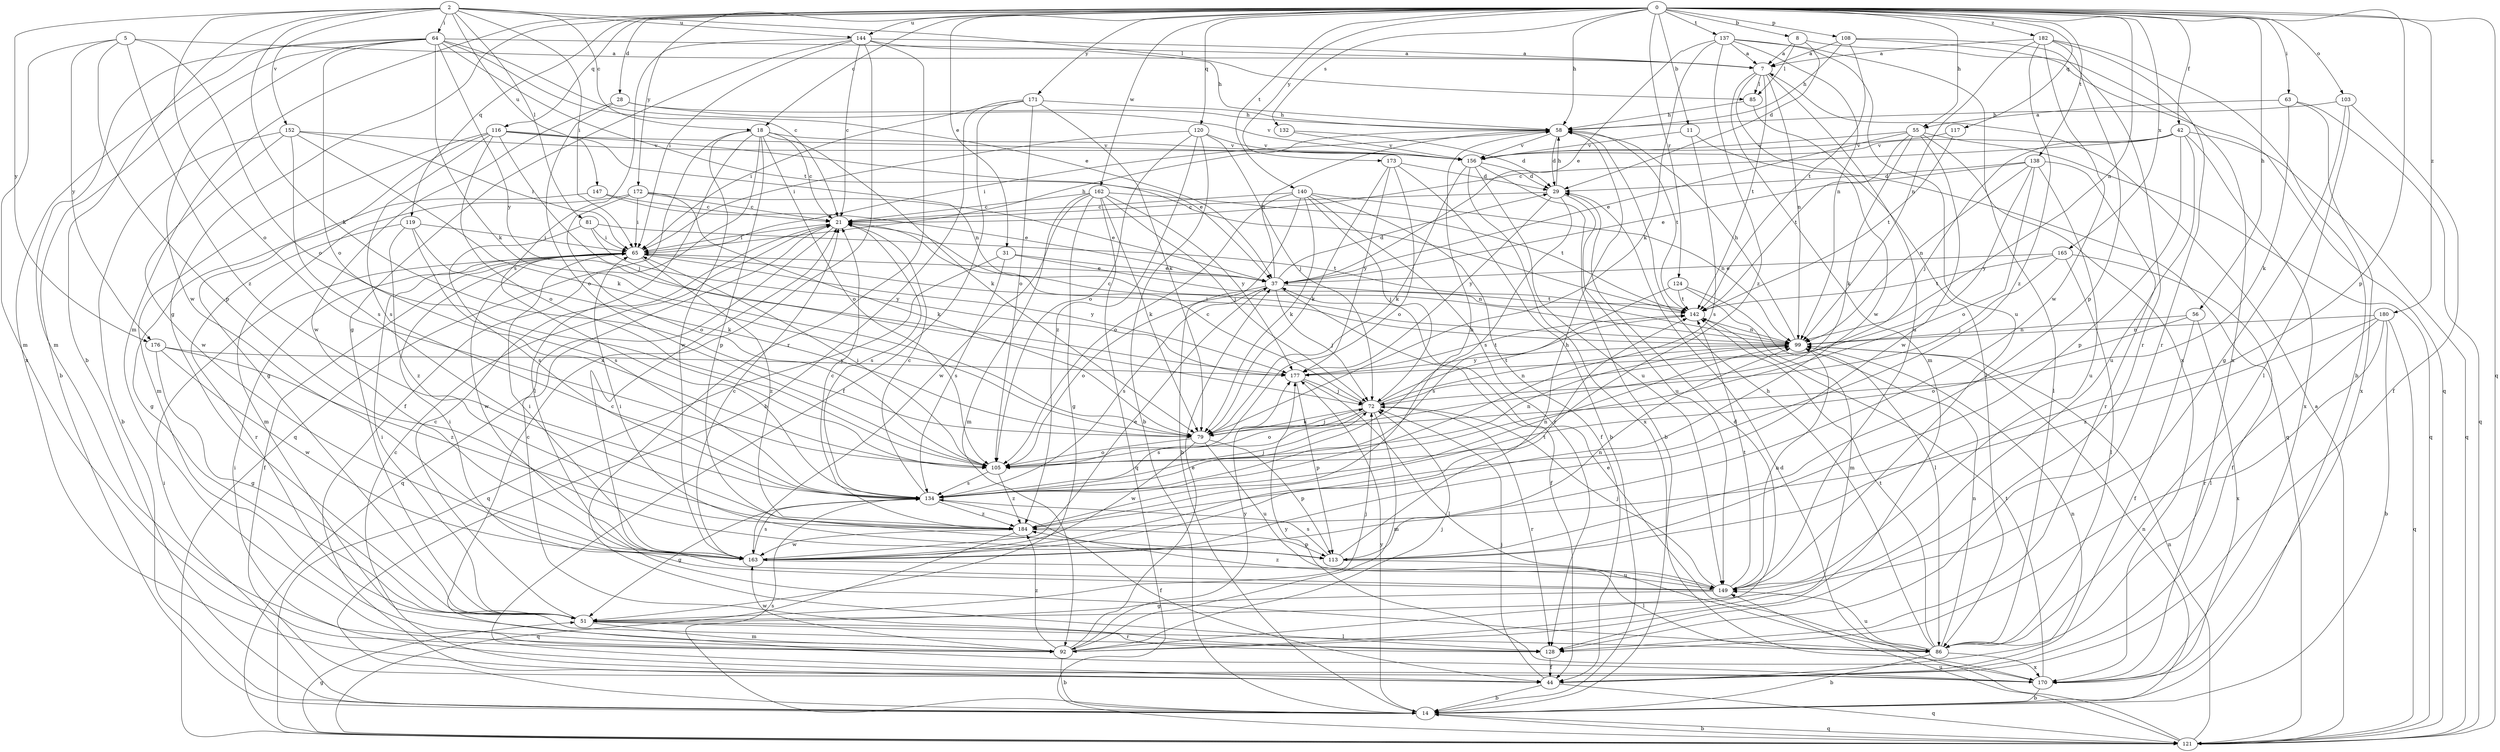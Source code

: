 strict digraph  {
0;
2;
5;
7;
8;
11;
14;
18;
21;
28;
29;
31;
37;
42;
44;
51;
55;
56;
58;
63;
64;
65;
72;
79;
81;
85;
86;
92;
99;
103;
105;
108;
113;
116;
117;
119;
120;
121;
124;
128;
132;
134;
137;
138;
140;
142;
144;
147;
149;
152;
156;
162;
163;
165;
170;
171;
172;
173;
176;
177;
180;
182;
184;
0 -> 8  [label=b];
0 -> 11  [label=b];
0 -> 18  [label=c];
0 -> 28  [label=d];
0 -> 31  [label=e];
0 -> 42  [label=f];
0 -> 51  [label=g];
0 -> 55  [label=h];
0 -> 56  [label=h];
0 -> 58  [label=h];
0 -> 63  [label=i];
0 -> 92  [label=m];
0 -> 99  [label=n];
0 -> 103  [label=o];
0 -> 108  [label=p];
0 -> 113  [label=p];
0 -> 116  [label=q];
0 -> 117  [label=q];
0 -> 119  [label=q];
0 -> 120  [label=q];
0 -> 121  [label=q];
0 -> 124  [label=r];
0 -> 132  [label=s];
0 -> 137  [label=t];
0 -> 138  [label=t];
0 -> 140  [label=t];
0 -> 144  [label=u];
0 -> 162  [label=w];
0 -> 165  [label=x];
0 -> 171  [label=y];
0 -> 172  [label=y];
0 -> 173  [label=y];
0 -> 180  [label=z];
0 -> 182  [label=z];
2 -> 14  [label=b];
2 -> 18  [label=c];
2 -> 64  [label=i];
2 -> 65  [label=i];
2 -> 79  [label=k];
2 -> 81  [label=l];
2 -> 85  [label=l];
2 -> 105  [label=o];
2 -> 144  [label=u];
2 -> 147  [label=u];
2 -> 152  [label=v];
2 -> 176  [label=y];
5 -> 7  [label=a];
5 -> 92  [label=m];
5 -> 105  [label=o];
5 -> 113  [label=p];
5 -> 176  [label=y];
5 -> 184  [label=z];
7 -> 85  [label=l];
7 -> 92  [label=m];
7 -> 99  [label=n];
7 -> 142  [label=t];
7 -> 149  [label=u];
7 -> 163  [label=w];
8 -> 7  [label=a];
8 -> 29  [label=d];
8 -> 85  [label=l];
8 -> 170  [label=x];
11 -> 121  [label=q];
11 -> 134  [label=s];
11 -> 156  [label=v];
14 -> 65  [label=i];
14 -> 99  [label=n];
14 -> 121  [label=q];
14 -> 134  [label=s];
14 -> 177  [label=y];
18 -> 21  [label=c];
18 -> 44  [label=f];
18 -> 79  [label=k];
18 -> 86  [label=l];
18 -> 105  [label=o];
18 -> 113  [label=p];
18 -> 121  [label=q];
18 -> 156  [label=v];
18 -> 163  [label=w];
21 -> 65  [label=i];
21 -> 121  [label=q];
21 -> 134  [label=s];
28 -> 58  [label=h];
28 -> 105  [label=o];
28 -> 156  [label=v];
28 -> 163  [label=w];
29 -> 21  [label=c];
29 -> 58  [label=h];
29 -> 134  [label=s];
29 -> 149  [label=u];
29 -> 177  [label=y];
31 -> 37  [label=e];
31 -> 99  [label=n];
31 -> 121  [label=q];
31 -> 134  [label=s];
37 -> 29  [label=d];
37 -> 44  [label=f];
37 -> 58  [label=h];
37 -> 72  [label=j];
37 -> 105  [label=o];
37 -> 134  [label=s];
37 -> 142  [label=t];
42 -> 21  [label=c];
42 -> 72  [label=j];
42 -> 113  [label=p];
42 -> 121  [label=q];
42 -> 149  [label=u];
42 -> 156  [label=v];
42 -> 170  [label=x];
44 -> 14  [label=b];
44 -> 21  [label=c];
44 -> 72  [label=j];
44 -> 99  [label=n];
44 -> 121  [label=q];
51 -> 21  [label=c];
51 -> 65  [label=i];
51 -> 72  [label=j];
51 -> 86  [label=l];
51 -> 92  [label=m];
51 -> 128  [label=r];
55 -> 37  [label=e];
55 -> 79  [label=k];
55 -> 86  [label=l];
55 -> 121  [label=q];
55 -> 142  [label=t];
55 -> 156  [label=v];
55 -> 163  [label=w];
56 -> 44  [label=f];
56 -> 99  [label=n];
56 -> 105  [label=o];
56 -> 170  [label=x];
58 -> 29  [label=d];
58 -> 65  [label=i];
58 -> 142  [label=t];
58 -> 156  [label=v];
63 -> 79  [label=k];
63 -> 121  [label=q];
63 -> 170  [label=x];
63 -> 55  [label=a];
64 -> 7  [label=a];
64 -> 14  [label=b];
64 -> 21  [label=c];
64 -> 37  [label=e];
64 -> 79  [label=k];
64 -> 92  [label=m];
64 -> 105  [label=o];
64 -> 142  [label=t];
64 -> 163  [label=w];
64 -> 170  [label=x];
64 -> 177  [label=y];
65 -> 37  [label=e];
65 -> 44  [label=f];
65 -> 58  [label=h];
65 -> 163  [label=w];
65 -> 177  [label=y];
65 -> 184  [label=z];
72 -> 21  [label=c];
72 -> 79  [label=k];
72 -> 92  [label=m];
72 -> 99  [label=n];
72 -> 105  [label=o];
72 -> 128  [label=r];
72 -> 134  [label=s];
72 -> 142  [label=t];
79 -> 72  [label=j];
79 -> 105  [label=o];
79 -> 113  [label=p];
79 -> 149  [label=u];
79 -> 163  [label=w];
81 -> 65  [label=i];
81 -> 134  [label=s];
81 -> 142  [label=t];
81 -> 177  [label=y];
85 -> 58  [label=h];
85 -> 86  [label=l];
86 -> 14  [label=b];
86 -> 37  [label=e];
86 -> 58  [label=h];
86 -> 99  [label=n];
86 -> 142  [label=t];
86 -> 149  [label=u];
86 -> 170  [label=x];
92 -> 14  [label=b];
92 -> 29  [label=d];
92 -> 37  [label=e];
92 -> 72  [label=j];
92 -> 163  [label=w];
92 -> 177  [label=y];
92 -> 184  [label=z];
99 -> 21  [label=c];
99 -> 58  [label=h];
99 -> 65  [label=i];
99 -> 177  [label=y];
103 -> 44  [label=f];
103 -> 51  [label=g];
103 -> 58  [label=h];
103 -> 86  [label=l];
105 -> 65  [label=i];
105 -> 99  [label=n];
105 -> 134  [label=s];
105 -> 184  [label=z];
108 -> 7  [label=a];
108 -> 58  [label=h];
108 -> 121  [label=q];
108 -> 128  [label=r];
108 -> 142  [label=t];
113 -> 58  [label=h];
113 -> 65  [label=i];
113 -> 86  [label=l];
113 -> 99  [label=n];
113 -> 134  [label=s];
116 -> 37  [label=e];
116 -> 51  [label=g];
116 -> 72  [label=j];
116 -> 92  [label=m];
116 -> 99  [label=n];
116 -> 105  [label=o];
116 -> 134  [label=s];
116 -> 156  [label=v];
117 -> 142  [label=t];
117 -> 156  [label=v];
119 -> 65  [label=i];
119 -> 79  [label=k];
119 -> 128  [label=r];
119 -> 134  [label=s];
119 -> 184  [label=z];
120 -> 14  [label=b];
120 -> 65  [label=i];
120 -> 72  [label=j];
120 -> 105  [label=o];
120 -> 156  [label=v];
120 -> 184  [label=z];
121 -> 7  [label=a];
121 -> 14  [label=b];
121 -> 29  [label=d];
121 -> 51  [label=g];
121 -> 99  [label=n];
121 -> 149  [label=u];
124 -> 86  [label=l];
124 -> 92  [label=m];
124 -> 134  [label=s];
124 -> 142  [label=t];
128 -> 21  [label=c];
128 -> 44  [label=f];
132 -> 29  [label=d];
132 -> 156  [label=v];
134 -> 21  [label=c];
134 -> 44  [label=f];
134 -> 51  [label=g];
134 -> 72  [label=j];
134 -> 99  [label=n];
134 -> 184  [label=z];
137 -> 7  [label=a];
137 -> 37  [label=e];
137 -> 79  [label=k];
137 -> 99  [label=n];
137 -> 149  [label=u];
137 -> 170  [label=x];
137 -> 184  [label=z];
138 -> 29  [label=d];
138 -> 37  [label=e];
138 -> 99  [label=n];
138 -> 105  [label=o];
138 -> 128  [label=r];
138 -> 149  [label=u];
138 -> 177  [label=y];
140 -> 14  [label=b];
140 -> 21  [label=c];
140 -> 44  [label=f];
140 -> 72  [label=j];
140 -> 79  [label=k];
140 -> 99  [label=n];
140 -> 105  [label=o];
140 -> 128  [label=r];
142 -> 99  [label=n];
144 -> 7  [label=a];
144 -> 21  [label=c];
144 -> 51  [label=g];
144 -> 58  [label=h];
144 -> 65  [label=i];
144 -> 128  [label=r];
144 -> 134  [label=s];
144 -> 170  [label=x];
147 -> 21  [label=c];
147 -> 37  [label=e];
147 -> 51  [label=g];
149 -> 21  [label=c];
149 -> 51  [label=g];
149 -> 65  [label=i];
149 -> 72  [label=j];
149 -> 99  [label=n];
149 -> 142  [label=t];
149 -> 184  [label=z];
152 -> 14  [label=b];
152 -> 65  [label=i];
152 -> 79  [label=k];
152 -> 134  [label=s];
152 -> 156  [label=v];
152 -> 163  [label=w];
156 -> 14  [label=b];
156 -> 29  [label=d];
156 -> 79  [label=k];
156 -> 149  [label=u];
156 -> 170  [label=x];
162 -> 21  [label=c];
162 -> 51  [label=g];
162 -> 72  [label=j];
162 -> 79  [label=k];
162 -> 92  [label=m];
162 -> 121  [label=q];
162 -> 142  [label=t];
162 -> 163  [label=w];
162 -> 177  [label=y];
163 -> 21  [label=c];
163 -> 37  [label=e];
163 -> 65  [label=i];
163 -> 134  [label=s];
163 -> 142  [label=t];
163 -> 149  [label=u];
165 -> 37  [label=e];
165 -> 44  [label=f];
165 -> 72  [label=j];
165 -> 86  [label=l];
165 -> 142  [label=t];
170 -> 14  [label=b];
170 -> 65  [label=i];
170 -> 142  [label=t];
170 -> 177  [label=y];
171 -> 14  [label=b];
171 -> 44  [label=f];
171 -> 58  [label=h];
171 -> 65  [label=i];
171 -> 79  [label=k];
171 -> 105  [label=o];
172 -> 21  [label=c];
172 -> 37  [label=e];
172 -> 65  [label=i];
172 -> 79  [label=k];
172 -> 92  [label=m];
172 -> 105  [label=o];
173 -> 14  [label=b];
173 -> 29  [label=d];
173 -> 79  [label=k];
173 -> 105  [label=o];
173 -> 177  [label=y];
176 -> 51  [label=g];
176 -> 163  [label=w];
176 -> 177  [label=y];
176 -> 184  [label=z];
177 -> 72  [label=j];
177 -> 86  [label=l];
177 -> 113  [label=p];
177 -> 142  [label=t];
180 -> 14  [label=b];
180 -> 86  [label=l];
180 -> 99  [label=n];
180 -> 121  [label=q];
180 -> 128  [label=r];
180 -> 184  [label=z];
182 -> 7  [label=a];
182 -> 14  [label=b];
182 -> 99  [label=n];
182 -> 113  [label=p];
182 -> 128  [label=r];
182 -> 163  [label=w];
182 -> 184  [label=z];
184 -> 21  [label=c];
184 -> 58  [label=h];
184 -> 113  [label=p];
184 -> 121  [label=q];
184 -> 163  [label=w];
}
